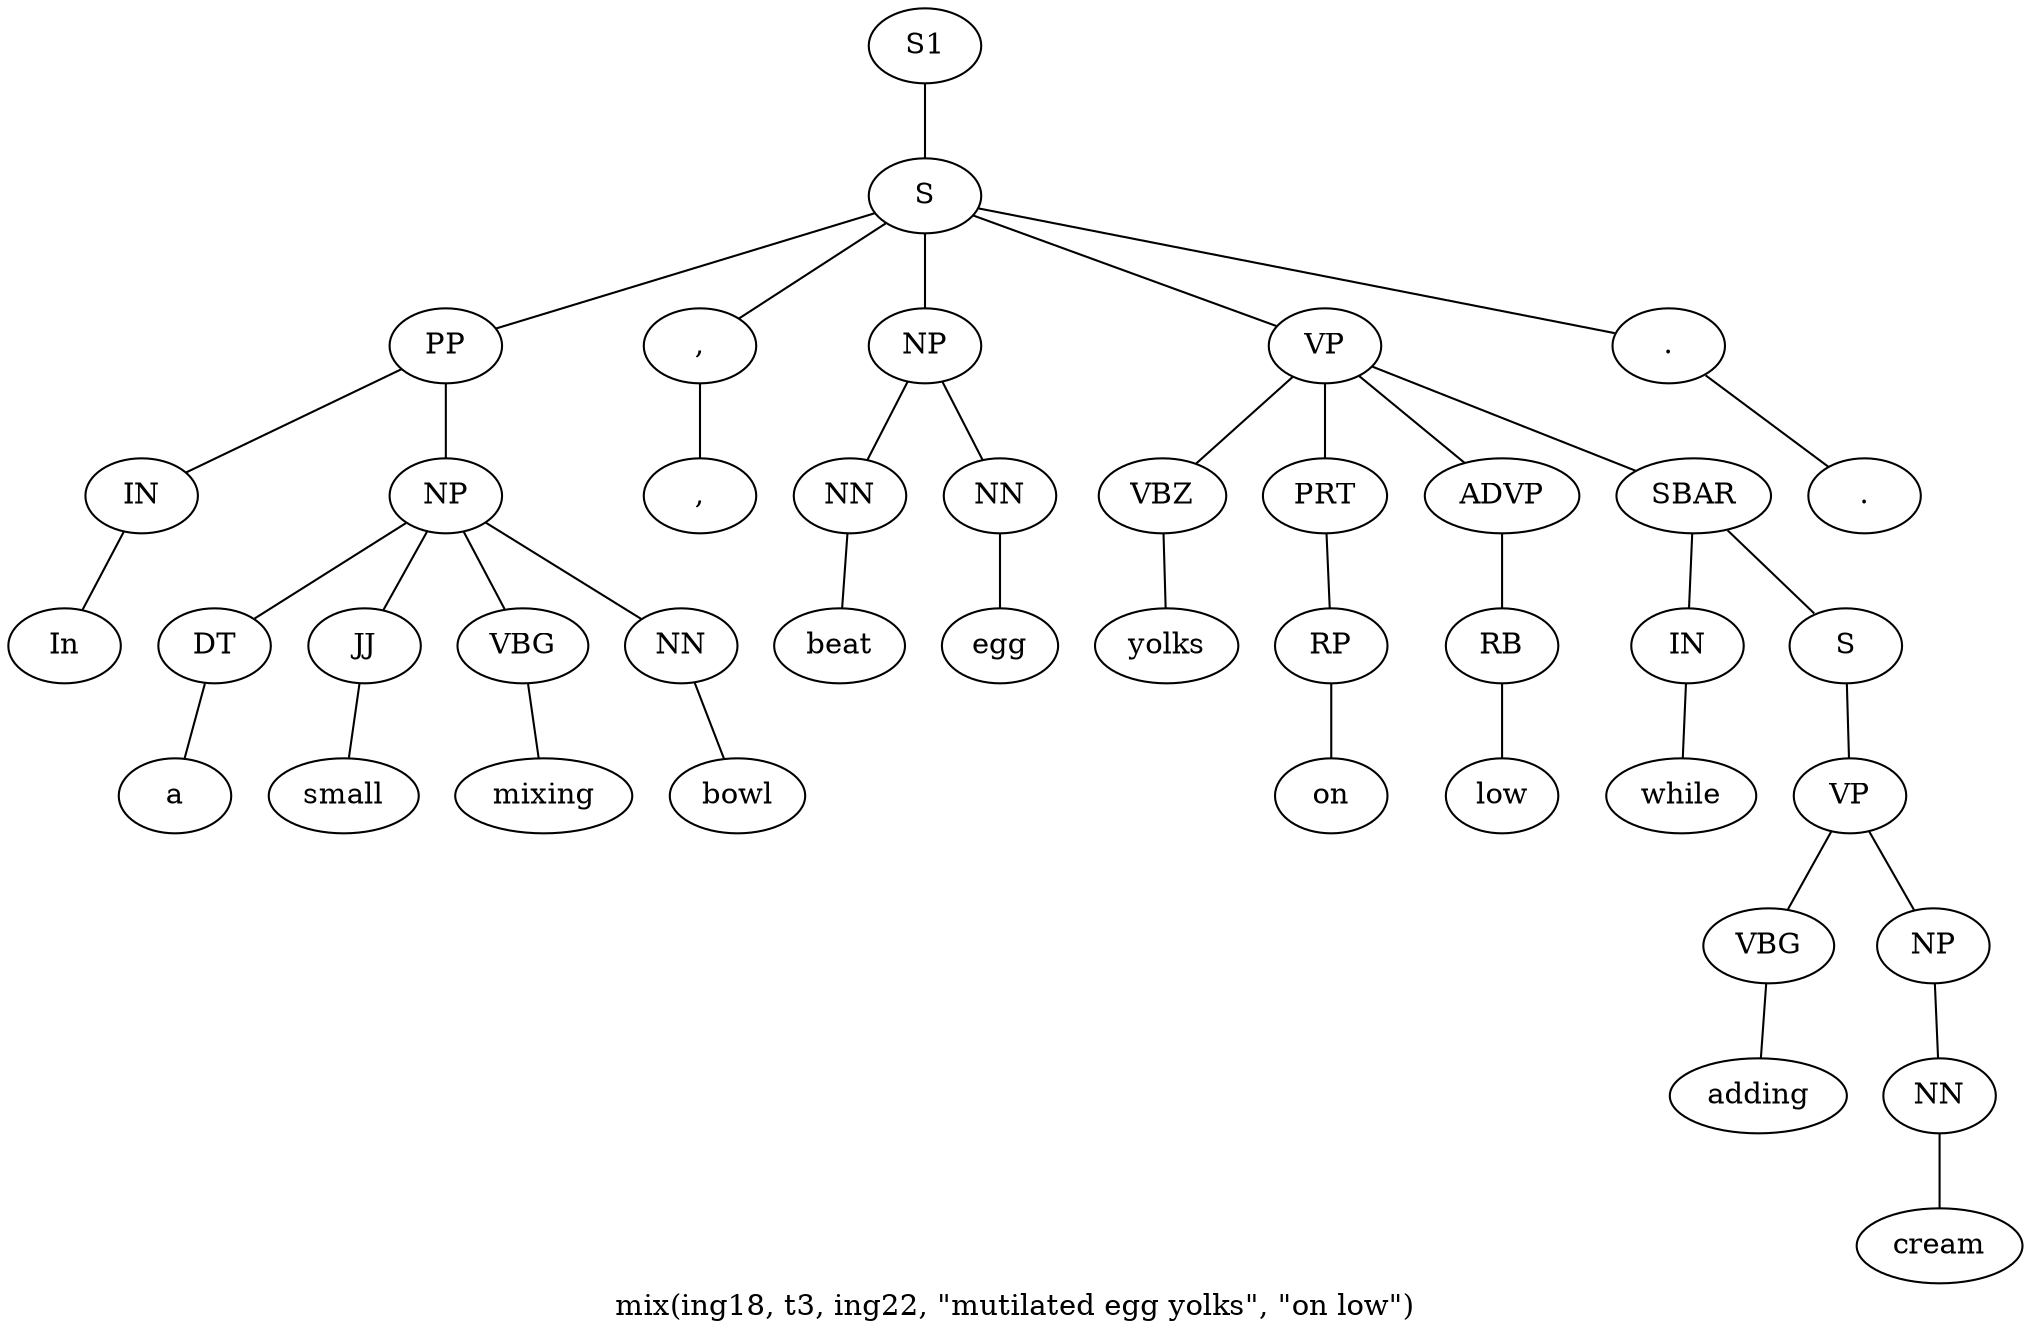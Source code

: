 graph SyntaxGraph {
	label = "mix(ing18, t3, ing22, \"mutilated egg yolks\", \"on low\")";
	Node0 [label="S1"];
	Node1 [label="S"];
	Node2 [label="PP"];
	Node3 [label="IN"];
	Node4 [label="In"];
	Node5 [label="NP"];
	Node6 [label="DT"];
	Node7 [label="a"];
	Node8 [label="JJ"];
	Node9 [label="small"];
	Node10 [label="VBG"];
	Node11 [label="mixing"];
	Node12 [label="NN"];
	Node13 [label="bowl"];
	Node14 [label=","];
	Node15 [label=","];
	Node16 [label="NP"];
	Node17 [label="NN"];
	Node18 [label="beat"];
	Node19 [label="NN"];
	Node20 [label="egg"];
	Node21 [label="VP"];
	Node22 [label="VBZ"];
	Node23 [label="yolks"];
	Node24 [label="PRT"];
	Node25 [label="RP"];
	Node26 [label="on"];
	Node27 [label="ADVP"];
	Node28 [label="RB"];
	Node29 [label="low"];
	Node30 [label="SBAR"];
	Node31 [label="IN"];
	Node32 [label="while"];
	Node33 [label="S"];
	Node34 [label="VP"];
	Node35 [label="VBG"];
	Node36 [label="adding"];
	Node37 [label="NP"];
	Node38 [label="NN"];
	Node39 [label="cream"];
	Node40 [label="."];
	Node41 [label="."];

	Node0 -- Node1;
	Node1 -- Node2;
	Node1 -- Node14;
	Node1 -- Node16;
	Node1 -- Node21;
	Node1 -- Node40;
	Node2 -- Node3;
	Node2 -- Node5;
	Node3 -- Node4;
	Node5 -- Node6;
	Node5 -- Node8;
	Node5 -- Node10;
	Node5 -- Node12;
	Node6 -- Node7;
	Node8 -- Node9;
	Node10 -- Node11;
	Node12 -- Node13;
	Node14 -- Node15;
	Node16 -- Node17;
	Node16 -- Node19;
	Node17 -- Node18;
	Node19 -- Node20;
	Node21 -- Node22;
	Node21 -- Node24;
	Node21 -- Node27;
	Node21 -- Node30;
	Node22 -- Node23;
	Node24 -- Node25;
	Node25 -- Node26;
	Node27 -- Node28;
	Node28 -- Node29;
	Node30 -- Node31;
	Node30 -- Node33;
	Node31 -- Node32;
	Node33 -- Node34;
	Node34 -- Node35;
	Node34 -- Node37;
	Node35 -- Node36;
	Node37 -- Node38;
	Node38 -- Node39;
	Node40 -- Node41;
}